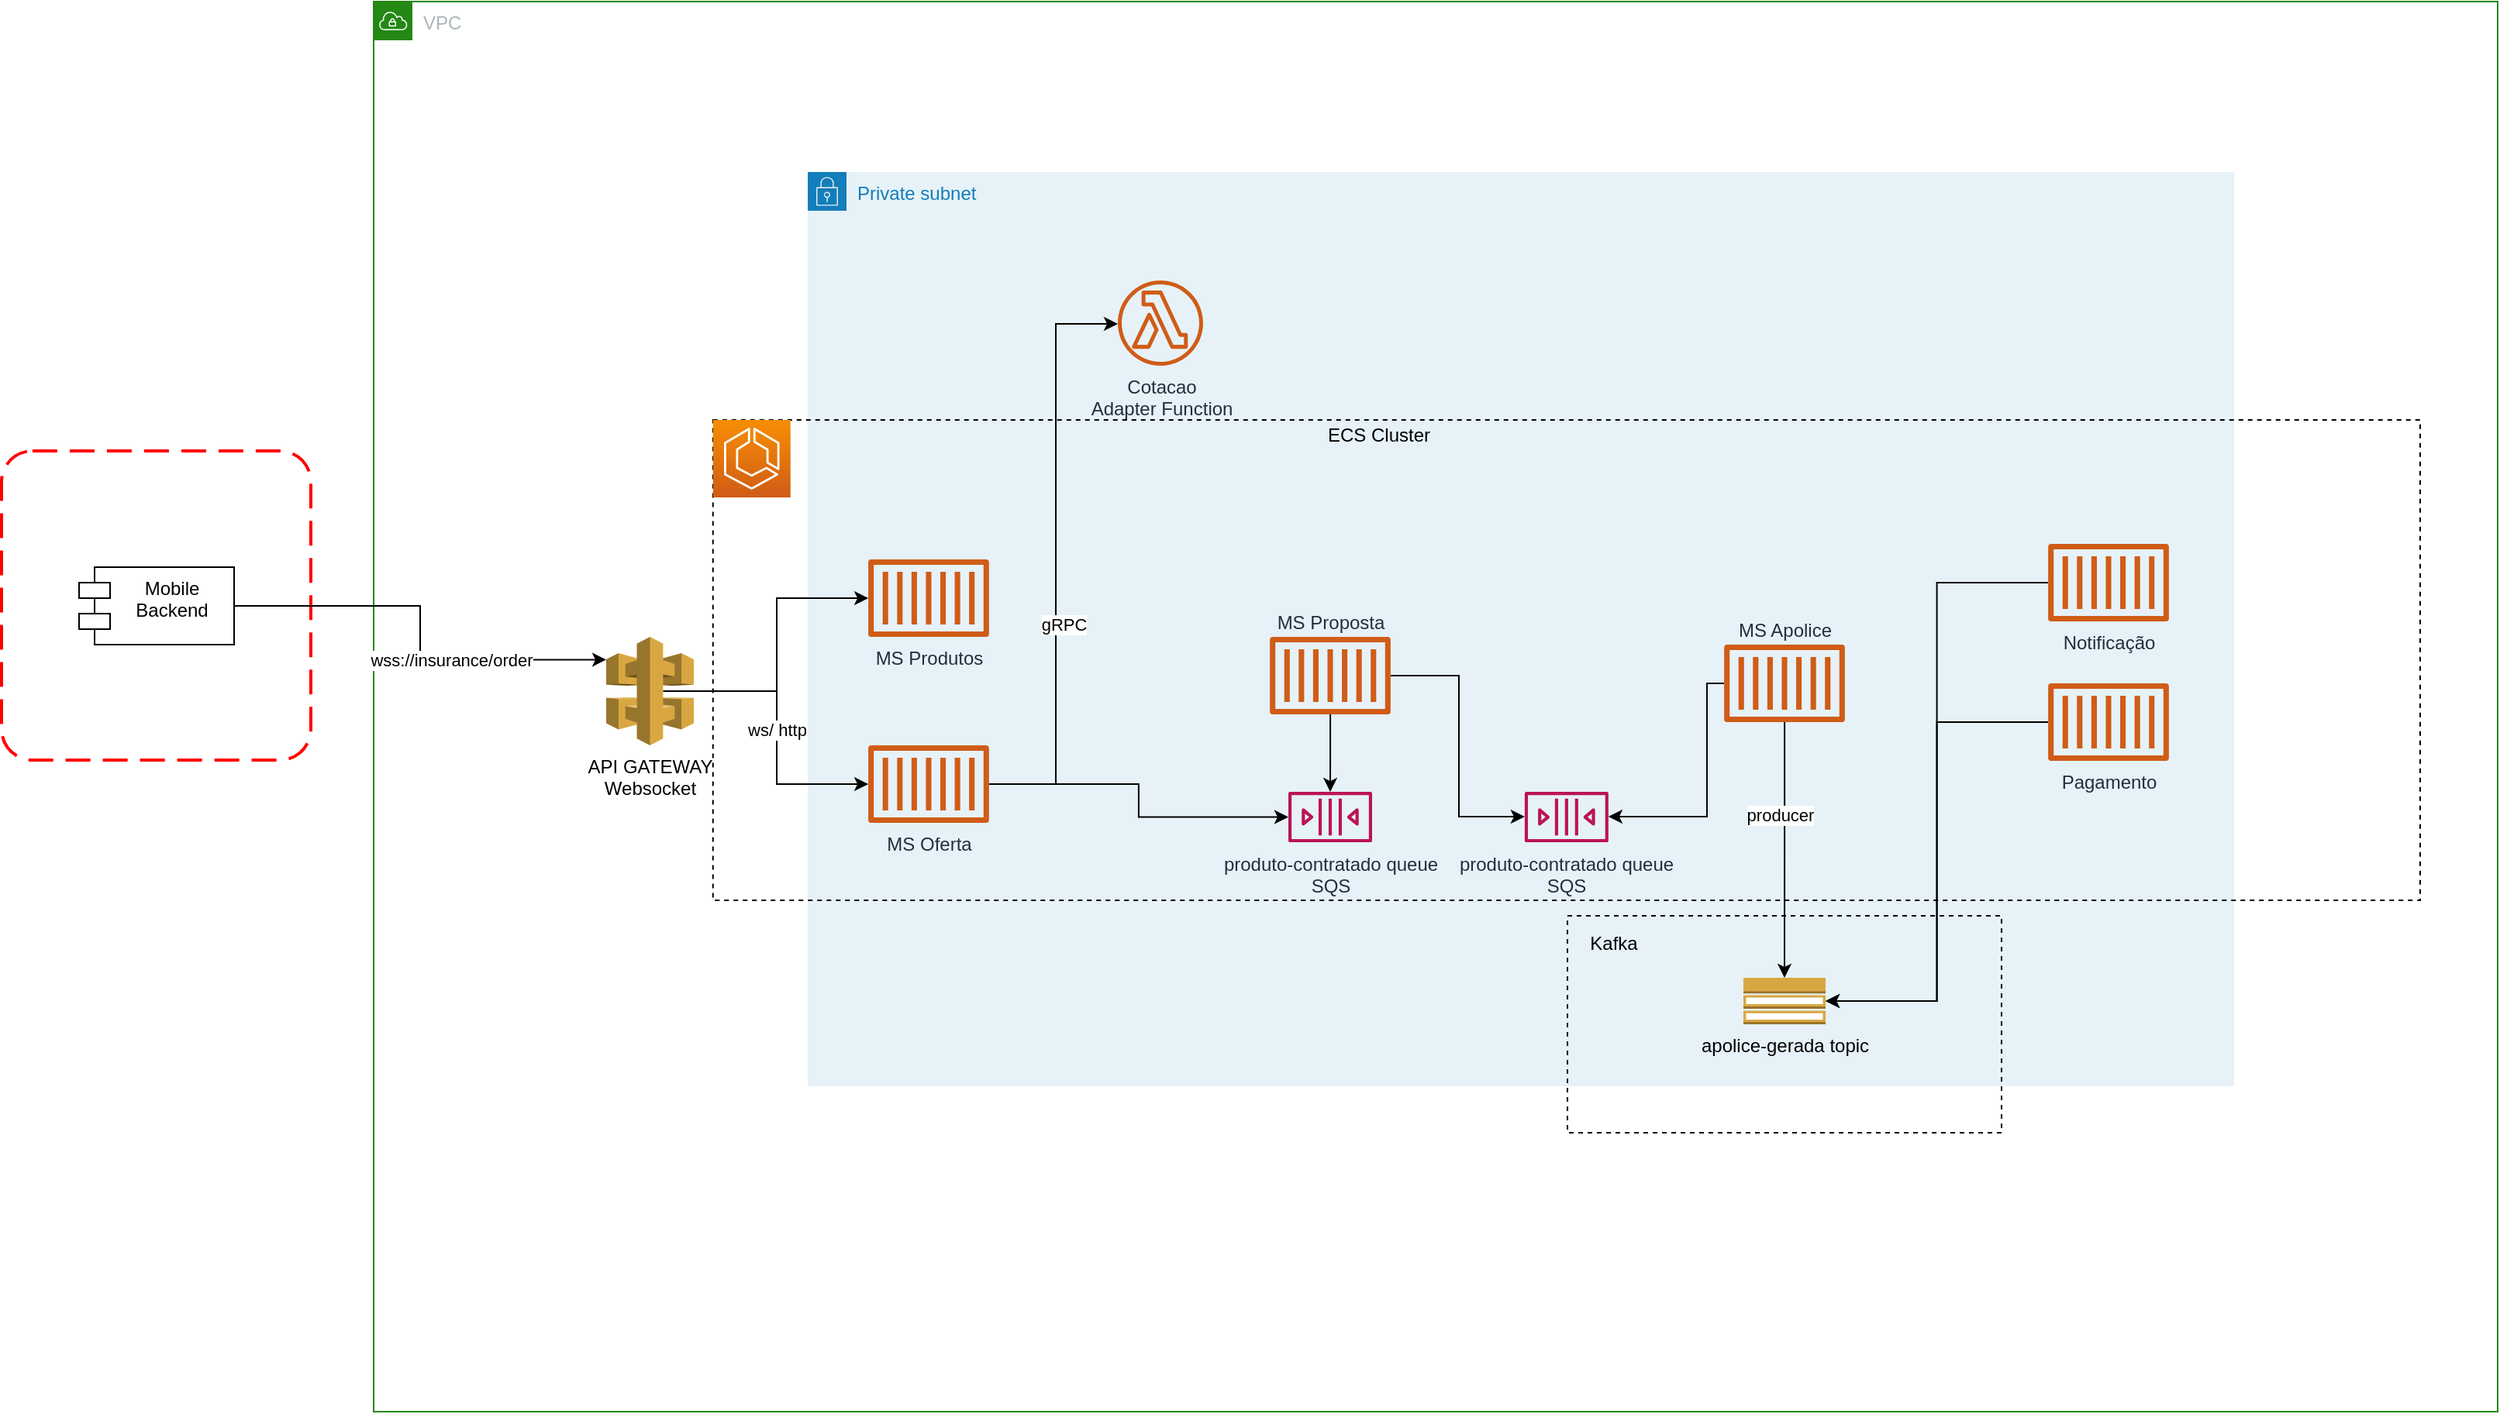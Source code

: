 <mxfile version="14.9.3" type="github" pages="2">
  <diagram name="Diagram" id="b5b7bab2-c9e2-2cf4-8b2a-24fd1a2a6d21">
    <mxGraphModel dx="1773" dy="529" grid="1" gridSize="10" guides="1" tooltips="1" connect="1" arrows="1" fold="1" page="1" pageScale="1" pageWidth="827" pageHeight="1169" background="#ffffff" math="0" shadow="0">
      <root>
        <mxCell id="0" />
        <mxCell id="1" parent="0" />
        <mxCell id="tvd1okN19O1a-mlgR9g5-1" value="VPC" style="points=[[0,0],[0.25,0],[0.5,0],[0.75,0],[1,0],[1,0.25],[1,0.5],[1,0.75],[1,1],[0.75,1],[0.5,1],[0.25,1],[0,1],[0,0.75],[0,0.5],[0,0.25]];outlineConnect=0;gradientColor=none;html=1;whiteSpace=wrap;fontSize=12;fontStyle=0;shape=mxgraph.aws4.group;grIcon=mxgraph.aws4.group_vpc;strokeColor=#248814;fillColor=none;verticalAlign=top;align=left;spacingLeft=30;fontColor=#AAB7B8;dashed=0;" parent="1" vertex="1">
          <mxGeometry x="140" y="170" width="1370" height="910" as="geometry" />
        </mxCell>
        <mxCell id="tvd1okN19O1a-mlgR9g5-3" value="Private subnet" style="points=[[0,0],[0.25,0],[0.5,0],[0.75,0],[1,0],[1,0.25],[1,0.5],[1,0.75],[1,1],[0.75,1],[0.5,1],[0.25,1],[0,1],[0,0.75],[0,0.5],[0,0.25]];outlineConnect=0;gradientColor=none;html=1;whiteSpace=wrap;fontSize=12;fontStyle=0;shape=mxgraph.aws4.group;grIcon=mxgraph.aws4.group_security_group;grStroke=0;strokeColor=#147EBA;fillColor=#E6F2F8;verticalAlign=top;align=left;spacingLeft=30;fontColor=#147EBA;dashed=0;" parent="1" vertex="1">
          <mxGeometry x="420" y="280" width="920" height="590" as="geometry" />
        </mxCell>
        <mxCell id="tvd1okN19O1a-mlgR9g5-6" value="" style="group" parent="1" vertex="1" connectable="0">
          <mxGeometry x="370" y="440" width="1090" height="328" as="geometry" />
        </mxCell>
        <mxCell id="tvd1okN19O1a-mlgR9g5-5" value="" style="whiteSpace=wrap;html=1;fillColor=none;dashed=1;" parent="tvd1okN19O1a-mlgR9g5-6" vertex="1">
          <mxGeometry x="-11.122" width="1101.122" height="310" as="geometry" />
        </mxCell>
        <mxCell id="tvd1okN19O1a-mlgR9g5-4" value="" style="outlineConnect=0;fontColor=#232F3E;gradientColor=#F78E04;gradientDirection=north;fillColor=#D05C17;strokeColor=#ffffff;dashed=0;verticalLabelPosition=bottom;verticalAlign=top;align=center;html=1;fontSize=12;fontStyle=0;aspect=fixed;shape=mxgraph.aws4.resourceIcon;resIcon=mxgraph.aws4.ecs;" parent="tvd1okN19O1a-mlgR9g5-6" vertex="1">
          <mxGeometry x="-11.122" width="50" height="50" as="geometry" />
        </mxCell>
        <mxCell id="tvd1okN19O1a-mlgR9g5-9" value="MS Produtos" style="outlineConnect=0;fontColor=#232F3E;gradientColor=none;fillColor=#D05C17;strokeColor=none;dashed=0;verticalLabelPosition=bottom;verticalAlign=top;align=center;html=1;fontSize=12;fontStyle=0;aspect=fixed;pointerEvents=1;shape=mxgraph.aws4.container_1;" parent="tvd1okN19O1a-mlgR9g5-6" vertex="1">
          <mxGeometry x="88.98" y="90" width="78" height="50" as="geometry" />
        </mxCell>
        <mxCell id="wl0AFMPT9J54D38UUOsd-7" style="edgeStyle=orthogonalEdgeStyle;rounded=0;orthogonalLoop=1;jettySize=auto;html=1;" parent="tvd1okN19O1a-mlgR9g5-6" source="tvd1okN19O1a-mlgR9g5-7" target="wl0AFMPT9J54D38UUOsd-6" edge="1">
          <mxGeometry relative="1" as="geometry" />
        </mxCell>
        <mxCell id="tvd1okN19O1a-mlgR9g5-7" value="MS Oferta" style="outlineConnect=0;fontColor=#232F3E;gradientColor=none;fillColor=#D05C17;strokeColor=none;dashed=0;verticalLabelPosition=bottom;verticalAlign=top;align=center;html=1;fontSize=12;fontStyle=0;aspect=fixed;pointerEvents=1;shape=mxgraph.aws4.container_1;" parent="tvd1okN19O1a-mlgR9g5-6" vertex="1">
          <mxGeometry x="88.98" y="210" width="78" height="50" as="geometry" />
        </mxCell>
        <mxCell id="wl0AFMPT9J54D38UUOsd-8" style="edgeStyle=orthogonalEdgeStyle;rounded=0;orthogonalLoop=1;jettySize=auto;html=1;" parent="tvd1okN19O1a-mlgR9g5-6" source="tvd1okN19O1a-mlgR9g5-8" target="wl0AFMPT9J54D38UUOsd-6" edge="1">
          <mxGeometry relative="1" as="geometry" />
        </mxCell>
        <mxCell id="wl0AFMPT9J54D38UUOsd-10" style="edgeStyle=orthogonalEdgeStyle;rounded=0;orthogonalLoop=1;jettySize=auto;html=1;" parent="tvd1okN19O1a-mlgR9g5-6" source="tvd1okN19O1a-mlgR9g5-8" target="wl0AFMPT9J54D38UUOsd-9" edge="1">
          <mxGeometry relative="1" as="geometry">
            <Array as="points">
              <mxPoint x="470" y="165" />
              <mxPoint x="470" y="256" />
            </Array>
          </mxGeometry>
        </mxCell>
        <mxCell id="tvd1okN19O1a-mlgR9g5-8" value="MS Proposta" style="outlineConnect=0;fontColor=#232F3E;gradientColor=none;fillColor=#D05C17;strokeColor=none;dashed=0;verticalLabelPosition=top;verticalAlign=bottom;align=center;html=1;fontSize=12;fontStyle=0;aspect=fixed;pointerEvents=1;shape=mxgraph.aws4.container_1;labelPosition=center;" parent="tvd1okN19O1a-mlgR9g5-6" vertex="1">
          <mxGeometry x="348" y="140" width="78" height="50" as="geometry" />
        </mxCell>
        <mxCell id="wl0AFMPT9J54D38UUOsd-6" value="produto-contratado queue&lt;br&gt;SQS" style="outlineConnect=0;fontColor=#232F3E;gradientColor=none;fillColor=#BC1356;strokeColor=none;dashed=0;verticalLabelPosition=bottom;verticalAlign=top;align=center;html=1;fontSize=12;fontStyle=0;aspect=fixed;pointerEvents=1;shape=mxgraph.aws4.queue;" parent="tvd1okN19O1a-mlgR9g5-6" vertex="1">
          <mxGeometry x="360" y="240" width="54" height="32.54" as="geometry" />
        </mxCell>
        <mxCell id="iYgJHh3t-7WdSJXqQDM3-1" style="edgeStyle=orthogonalEdgeStyle;rounded=0;orthogonalLoop=1;jettySize=auto;html=1;" parent="tvd1okN19O1a-mlgR9g5-6" source="tvd1okN19O1a-mlgR9g5-12" target="wl0AFMPT9J54D38UUOsd-9" edge="1">
          <mxGeometry relative="1" as="geometry">
            <Array as="points">
              <mxPoint x="630" y="170" />
              <mxPoint x="630" y="256" />
            </Array>
          </mxGeometry>
        </mxCell>
        <mxCell id="tvd1okN19O1a-mlgR9g5-12" value="MS Apolice" style="outlineConnect=0;fontColor=#232F3E;gradientColor=none;fillColor=#D05C17;strokeColor=none;dashed=0;verticalLabelPosition=top;verticalAlign=bottom;align=center;html=1;fontSize=12;fontStyle=0;aspect=fixed;pointerEvents=1;shape=mxgraph.aws4.container_1;labelPosition=center;" parent="tvd1okN19O1a-mlgR9g5-6" vertex="1">
          <mxGeometry x="641" y="145" width="78" height="50" as="geometry" />
        </mxCell>
        <mxCell id="wl0AFMPT9J54D38UUOsd-9" value="produto-contratado queue&lt;br&gt;SQS" style="outlineConnect=0;fontColor=#232F3E;gradientColor=none;fillColor=#BC1356;strokeColor=none;dashed=0;verticalLabelPosition=bottom;verticalAlign=top;align=center;html=1;fontSize=12;fontStyle=0;aspect=fixed;pointerEvents=1;shape=mxgraph.aws4.queue;" parent="tvd1okN19O1a-mlgR9g5-6" vertex="1">
          <mxGeometry x="512.44" y="240" width="54" height="32.54" as="geometry" />
        </mxCell>
        <mxCell id="tvd1okN19O1a-mlgR9g5-2" value="" style="rounded=1;arcSize=10;dashed=1;strokeColor=#ff0000;fillColor=none;gradientColor=none;dashPattern=8 4;strokeWidth=2;" parent="1" vertex="1">
          <mxGeometry x="-100" y="460" width="199.5" height="199.5" as="geometry" />
        </mxCell>
        <mxCell id="tvd1okN19O1a-mlgR9g5-14" value="ECS Cluster" style="text;html=1;resizable=0;autosize=1;align=center;verticalAlign=middle;points=[];fillColor=none;strokeColor=none;rounded=0;dashed=1;" parent="1" vertex="1">
          <mxGeometry x="748" y="440" width="80" height="20" as="geometry" />
        </mxCell>
        <mxCell id="Gdchr0kUo4fgMxnwDDe_-3" value="" style="whiteSpace=wrap;html=1;fillColor=none;dashed=1;" parent="1" vertex="1">
          <mxGeometry x="910" y="760" width="280" height="140" as="geometry" />
        </mxCell>
        <mxCell id="Gdchr0kUo4fgMxnwDDe_-13" value="apolice-gerada topic" style="outlineConnect=0;dashed=0;verticalLabelPosition=bottom;verticalAlign=top;align=center;html=1;shape=mxgraph.aws3.topic_2;fillColor=#D9A741;gradientColor=none;" parent="1" vertex="1">
          <mxGeometry x="1023.5" y="800" width="53" height="30" as="geometry" />
        </mxCell>
        <mxCell id="iYgJHh3t-7WdSJXqQDM3-5" style="edgeStyle=orthogonalEdgeStyle;rounded=0;orthogonalLoop=1;jettySize=auto;html=1;entryX=1;entryY=0.5;entryDx=0;entryDy=0;entryPerimeter=0;" parent="1" source="Gdchr0kUo4fgMxnwDDe_-21" target="Gdchr0kUo4fgMxnwDDe_-13" edge="1">
          <mxGeometry relative="1" as="geometry" />
        </mxCell>
        <mxCell id="Gdchr0kUo4fgMxnwDDe_-21" value="Notificação" style="outlineConnect=0;fontColor=#232F3E;gradientColor=none;fillColor=#D05C17;strokeColor=none;dashed=0;verticalLabelPosition=bottom;verticalAlign=top;align=center;html=1;fontSize=12;fontStyle=0;aspect=fixed;pointerEvents=1;shape=mxgraph.aws4.container_1;" parent="1" vertex="1">
          <mxGeometry x="1220" y="520" width="78" height="50" as="geometry" />
        </mxCell>
        <mxCell id="iYgJHh3t-7WdSJXqQDM3-6" style="edgeStyle=orthogonalEdgeStyle;rounded=0;orthogonalLoop=1;jettySize=auto;html=1;entryX=1;entryY=0.5;entryDx=0;entryDy=0;entryPerimeter=0;" parent="1" source="Gdchr0kUo4fgMxnwDDe_-22" target="Gdchr0kUo4fgMxnwDDe_-13" edge="1">
          <mxGeometry relative="1" as="geometry" />
        </mxCell>
        <mxCell id="Gdchr0kUo4fgMxnwDDe_-22" value="Pagamento" style="outlineConnect=0;fontColor=#232F3E;gradientColor=none;fillColor=#D05C17;strokeColor=none;dashed=0;verticalLabelPosition=bottom;verticalAlign=top;align=center;html=1;fontSize=12;fontStyle=0;aspect=fixed;pointerEvents=1;shape=mxgraph.aws4.container_1;" parent="1" vertex="1">
          <mxGeometry x="1220" y="610" width="78" height="50" as="geometry" />
        </mxCell>
        <mxCell id="wl0AFMPT9J54D38UUOsd-1" style="edgeStyle=orthogonalEdgeStyle;rounded=0;orthogonalLoop=1;jettySize=auto;html=1;exitX=0.65;exitY=0.5;exitDx=0;exitDy=0;exitPerimeter=0;" parent="1" source="Gdchr0kUo4fgMxnwDDe_-34" target="tvd1okN19O1a-mlgR9g5-9" edge="1">
          <mxGeometry relative="1" as="geometry">
            <Array as="points">
              <mxPoint x="400" y="615" />
              <mxPoint x="400" y="555" />
            </Array>
          </mxGeometry>
        </mxCell>
        <mxCell id="wl0AFMPT9J54D38UUOsd-2" style="edgeStyle=orthogonalEdgeStyle;rounded=0;orthogonalLoop=1;jettySize=auto;html=1;exitX=0.65;exitY=0.5;exitDx=0;exitDy=0;exitPerimeter=0;" parent="1" source="Gdchr0kUo4fgMxnwDDe_-34" target="tvd1okN19O1a-mlgR9g5-7" edge="1">
          <mxGeometry relative="1" as="geometry">
            <Array as="points">
              <mxPoint x="400" y="615" />
              <mxPoint x="400" y="675" />
            </Array>
          </mxGeometry>
        </mxCell>
        <mxCell id="iYgJHh3t-7WdSJXqQDM3-7" value="ws/ http" style="edgeLabel;html=1;align=center;verticalAlign=middle;resizable=0;points=[];" parent="wl0AFMPT9J54D38UUOsd-2" vertex="1" connectable="0">
          <mxGeometry x="-0.467" y="-2" relative="1" as="geometry">
            <mxPoint x="22" y="23" as="offset" />
          </mxGeometry>
        </mxCell>
        <mxCell id="Gdchr0kUo4fgMxnwDDe_-34" value="API GATEWAY&lt;br&gt;Websocket" style="outlineConnect=0;dashed=0;verticalLabelPosition=bottom;verticalAlign=top;align=center;html=1;shape=mxgraph.aws3.api_gateway;fillColor=#D9A741;gradientColor=none;" parent="1" vertex="1">
          <mxGeometry x="290" y="580" width="56.5" height="70" as="geometry" />
        </mxCell>
        <mxCell id="Gdchr0kUo4fgMxnwDDe_-37" style="edgeStyle=orthogonalEdgeStyle;rounded=0;sketch=0;jumpStyle=sharp;orthogonalLoop=1;jettySize=auto;html=1;exitX=1;exitY=0.5;exitDx=0;exitDy=0;entryX=0;entryY=0.21;entryDx=0;entryDy=0;entryPerimeter=0;shadow=0;" parent="1" source="Gdchr0kUo4fgMxnwDDe_-36" target="Gdchr0kUo4fgMxnwDDe_-34" edge="1">
          <mxGeometry relative="1" as="geometry" />
        </mxCell>
        <mxCell id="Gdchr0kUo4fgMxnwDDe_-38" value="wss://insurance/order" style="edgeLabel;html=1;align=center;verticalAlign=middle;resizable=0;points=[];" parent="Gdchr0kUo4fgMxnwDDe_-37" vertex="1" connectable="0">
          <mxGeometry x="0.272" relative="1" as="geometry">
            <mxPoint as="offset" />
          </mxGeometry>
        </mxCell>
        <mxCell id="Gdchr0kUo4fgMxnwDDe_-36" value="Mobile&#xa;Backend" style="shape=module;align=left;spacingLeft=20;align=center;verticalAlign=top;" parent="1" vertex="1">
          <mxGeometry x="-50" y="535" width="100" height="50" as="geometry" />
        </mxCell>
        <mxCell id="iYgJHh3t-7WdSJXqQDM3-2" value="Kafka" style="text;html=1;strokeColor=none;fillColor=none;align=center;verticalAlign=middle;whiteSpace=wrap;rounded=0;" parent="1" vertex="1">
          <mxGeometry x="920" y="768" width="40" height="20" as="geometry" />
        </mxCell>
        <mxCell id="iYgJHh3t-7WdSJXqQDM3-3" style="edgeStyle=orthogonalEdgeStyle;rounded=0;orthogonalLoop=1;jettySize=auto;html=1;" parent="1" source="tvd1okN19O1a-mlgR9g5-12" target="Gdchr0kUo4fgMxnwDDe_-13" edge="1">
          <mxGeometry relative="1" as="geometry" />
        </mxCell>
        <mxCell id="iYgJHh3t-7WdSJXqQDM3-4" value="producer" style="edgeLabel;html=1;align=center;verticalAlign=middle;resizable=0;points=[];" parent="iYgJHh3t-7WdSJXqQDM3-3" vertex="1" connectable="0">
          <mxGeometry x="-0.272" y="-3" relative="1" as="geometry">
            <mxPoint as="offset" />
          </mxGeometry>
        </mxCell>
        <mxCell id="wl0AFMPT9J54D38UUOsd-11" value="Cotacao &lt;br&gt;Adapter Function" style="outlineConnect=0;fontColor=#232F3E;gradientColor=none;fillColor=#D05C17;strokeColor=none;dashed=0;verticalLabelPosition=bottom;verticalAlign=top;align=center;html=1;fontSize=12;fontStyle=0;aspect=fixed;pointerEvents=1;shape=mxgraph.aws4.lambda_function;" parent="1" vertex="1">
          <mxGeometry x="620" y="350" width="55" height="55" as="geometry" />
        </mxCell>
        <mxCell id="wl0AFMPT9J54D38UUOsd-4" style="edgeStyle=orthogonalEdgeStyle;rounded=0;orthogonalLoop=1;jettySize=auto;html=1;" parent="1" source="tvd1okN19O1a-mlgR9g5-7" target="wl0AFMPT9J54D38UUOsd-11" edge="1">
          <mxGeometry relative="1" as="geometry">
            <mxPoint x="610" y="605" as="targetPoint" />
            <Array as="points">
              <mxPoint x="580" y="675" />
              <mxPoint x="580" y="378" />
            </Array>
          </mxGeometry>
        </mxCell>
        <mxCell id="wl0AFMPT9J54D38UUOsd-5" value="gRPC" style="edgeLabel;html=1;align=center;verticalAlign=middle;resizable=0;points=[];" parent="wl0AFMPT9J54D38UUOsd-4" vertex="1" connectable="0">
          <mxGeometry x="-0.231" y="-5" relative="1" as="geometry">
            <mxPoint as="offset" />
          </mxGeometry>
        </mxCell>
      </root>
    </mxGraphModel>
  </diagram>
  <diagram id="hQ4bSKGDiyixmfQmKz6_" name="DDD">
    <mxGraphModel dx="1108" dy="2788" grid="1" gridSize="10" guides="1" tooltips="1" connect="1" arrows="1" fold="1" page="1" pageScale="1" pageWidth="827" pageHeight="1169" math="0" shadow="0">
      <root>
        <mxCell id="13yXxWtZKbe10SywwQQT-0" />
        <mxCell id="13yXxWtZKbe10SywwQQT-1" parent="13yXxWtZKbe10SywwQQT-0" />
        <mxCell id="13yXxWtZKbe10SywwQQT-38" style="edgeStyle=orthogonalEdgeStyle;orthogonalLoop=1;jettySize=auto;html=1;exitX=1;exitY=0.5;exitDx=0;exitDy=0;entryX=0;entryY=0.5;entryDx=0;entryDy=0;rounded=1;" parent="13yXxWtZKbe10SywwQQT-1" source="13yXxWtZKbe10SywwQQT-3" target="13yXxWtZKbe10SywwQQT-7" edge="1">
          <mxGeometry relative="1" as="geometry" />
        </mxCell>
        <mxCell id="13yXxWtZKbe10SywwQQT-42" value="D" style="edgeLabel;html=1;align=center;verticalAlign=middle;resizable=0;points=[];" parent="13yXxWtZKbe10SywwQQT-38" vertex="1" connectable="0">
          <mxGeometry x="-0.912" y="1" relative="1" as="geometry">
            <mxPoint x="1" as="offset" />
          </mxGeometry>
        </mxCell>
        <mxCell id="13yXxWtZKbe10SywwQQT-43" value="U" style="edgeLabel;html=1;align=center;verticalAlign=middle;resizable=0;points=[];" parent="13yXxWtZKbe10SywwQQT-38" vertex="1" connectable="0">
          <mxGeometry x="0.821" relative="1" as="geometry">
            <mxPoint as="offset" />
          </mxGeometry>
        </mxCell>
        <mxCell id="13yXxWtZKbe10SywwQQT-44" value="ACL" style="edgeLabel;html=1;align=center;verticalAlign=middle;resizable=0;points=[];" parent="13yXxWtZKbe10SywwQQT-38" vertex="1" connectable="0">
          <mxGeometry x="-0.793" y="-1" relative="1" as="geometry">
            <mxPoint x="-16.5" y="14" as="offset" />
          </mxGeometry>
        </mxCell>
        <mxCell id="13yXxWtZKbe10SywwQQT-56" style="edgeStyle=orthogonalEdgeStyle;orthogonalLoop=1;jettySize=auto;html=1;exitX=0.75;exitY=0;exitDx=0;exitDy=0;entryX=0;entryY=0.5;entryDx=0;entryDy=0;rounded=1;" parent="13yXxWtZKbe10SywwQQT-1" source="13yXxWtZKbe10SywwQQT-3" target="13yXxWtZKbe10SywwQQT-46" edge="1">
          <mxGeometry relative="1" as="geometry" />
        </mxCell>
        <mxCell id="13yXxWtZKbe10SywwQQT-57" value="ACL" style="edgeLabel;html=1;align=center;verticalAlign=middle;resizable=0;points=[];" parent="13yXxWtZKbe10SywwQQT-56" vertex="1" connectable="0">
          <mxGeometry x="-0.932" y="3" relative="1" as="geometry">
            <mxPoint as="offset" />
          </mxGeometry>
        </mxCell>
        <mxCell id="13yXxWtZKbe10SywwQQT-58" style="edgeStyle=orthogonalEdgeStyle;rounded=1;orthogonalLoop=1;jettySize=auto;html=1;exitX=0.5;exitY=1;exitDx=0;exitDy=0;entryX=0.5;entryY=0;entryDx=0;entryDy=0;" parent="13yXxWtZKbe10SywwQQT-1" source="13yXxWtZKbe10SywwQQT-3" target="13yXxWtZKbe10SywwQQT-11" edge="1">
          <mxGeometry relative="1" as="geometry" />
        </mxCell>
        <mxCell id="13yXxWtZKbe10SywwQQT-59" value="OHS/PL" style="edgeLabel;html=1;align=center;verticalAlign=middle;resizable=0;points=[];" parent="13yXxWtZKbe10SywwQQT-58" vertex="1" connectable="0">
          <mxGeometry x="-0.867" y="2" relative="1" as="geometry">
            <mxPoint as="offset" />
          </mxGeometry>
        </mxCell>
        <mxCell id="13yXxWtZKbe10SywwQQT-60" value="ACL" style="edgeLabel;html=1;align=center;verticalAlign=middle;resizable=0;points=[];" parent="13yXxWtZKbe10SywwQQT-58" vertex="1" connectable="0">
          <mxGeometry x="0.8" y="1" relative="1" as="geometry">
            <mxPoint as="offset" />
          </mxGeometry>
        </mxCell>
        <mxCell id="13yXxWtZKbe10SywwQQT-3" value="" style="rounded=1;whiteSpace=wrap;html=1;arcSize=6;" parent="13yXxWtZKbe10SywwQQT-1" vertex="1">
          <mxGeometry x="72.5" y="-1160" width="375" height="290" as="geometry" />
        </mxCell>
        <mxCell id="13yXxWtZKbe10SywwQQT-4" value="Market" style="text;html=1;strokeColor=none;fillColor=none;align=center;verticalAlign=middle;whiteSpace=wrap;rounded=0;" parent="13yXxWtZKbe10SywwQQT-1" vertex="1">
          <mxGeometry x="70" y="-1160" width="90" height="20" as="geometry" />
        </mxCell>
        <mxCell id="13yXxWtZKbe10SywwQQT-7" value="" style="rounded=1;whiteSpace=wrap;html=1;arcSize=6;" parent="13yXxWtZKbe10SywwQQT-1" vertex="1">
          <mxGeometry x="732.5" y="-1160" width="375" height="290" as="geometry" />
        </mxCell>
        <mxCell id="13yXxWtZKbe10SywwQQT-8" value="Products Management" style="text;html=1;strokeColor=none;fillColor=none;align=center;verticalAlign=middle;whiteSpace=wrap;rounded=0;" parent="13yXxWtZKbe10SywwQQT-1" vertex="1">
          <mxGeometry x="730" y="-1160" width="150" height="20" as="geometry" />
        </mxCell>
        <mxCell id="13yXxWtZKbe10SywwQQT-9" value="" style="rounded=1;whiteSpace=wrap;html=1;arcSize=6;" parent="13yXxWtZKbe10SywwQQT-1" vertex="1">
          <mxGeometry x="730" y="-720" width="375" height="270" as="geometry" />
        </mxCell>
        <mxCell id="13yXxWtZKbe10SywwQQT-10" value="Payments" style="text;html=1;strokeColor=none;fillColor=none;align=center;verticalAlign=middle;whiteSpace=wrap;rounded=0;" parent="13yXxWtZKbe10SywwQQT-1" vertex="1">
          <mxGeometry x="737.5" y="-720" width="65" height="20" as="geometry" />
        </mxCell>
        <mxCell id="13yXxWtZKbe10SywwQQT-62" style="edgeStyle=orthogonalEdgeStyle;rounded=1;orthogonalLoop=1;jettySize=auto;html=1;exitX=1;exitY=0.5;exitDx=0;exitDy=0;entryX=0;entryY=0.5;entryDx=0;entryDy=0;" parent="13yXxWtZKbe10SywwQQT-1" source="13yXxWtZKbe10SywwQQT-11" target="13yXxWtZKbe10SywwQQT-9" edge="1">
          <mxGeometry relative="1" as="geometry" />
        </mxCell>
        <mxCell id="13yXxWtZKbe10SywwQQT-63" value="OHS" style="edgeLabel;html=1;align=center;verticalAlign=middle;resizable=0;points=[];" parent="13yXxWtZKbe10SywwQQT-62" vertex="1" connectable="0">
          <mxGeometry x="-0.911" y="-1" relative="1" as="geometry">
            <mxPoint as="offset" />
          </mxGeometry>
        </mxCell>
        <mxCell id="13yXxWtZKbe10SywwQQT-64" value="ACL" style="edgeLabel;html=1;align=center;verticalAlign=middle;resizable=0;points=[];" parent="13yXxWtZKbe10SywwQQT-62" vertex="1" connectable="0">
          <mxGeometry x="0.922" y="-3" relative="1" as="geometry">
            <mxPoint x="1" as="offset" />
          </mxGeometry>
        </mxCell>
        <mxCell id="13yXxWtZKbe10SywwQQT-11" value="" style="rounded=1;whiteSpace=wrap;html=1;arcSize=6;" parent="13yXxWtZKbe10SywwQQT-1" vertex="1">
          <mxGeometry x="72.5" y="-720" width="375" height="270" as="geometry" />
        </mxCell>
        <mxCell id="13yXxWtZKbe10SywwQQT-12" value="Customer Management" style="text;html=1;strokeColor=none;fillColor=none;align=center;verticalAlign=middle;whiteSpace=wrap;rounded=0;" parent="13yXxWtZKbe10SywwQQT-1" vertex="1">
          <mxGeometry x="80" y="-720" width="132.5" height="20" as="geometry" />
        </mxCell>
        <mxCell id="13yXxWtZKbe10SywwQQT-13" value="Offer" style="rounded=1;whiteSpace=wrap;html=1;" parent="13yXxWtZKbe10SywwQQT-1" vertex="1">
          <mxGeometry x="92.5" y="-1140" width="80" height="30" as="geometry" />
        </mxCell>
        <mxCell id="13yXxWtZKbe10SywwQQT-14" value="Proposal" style="rounded=1;whiteSpace=wrap;html=1;" parent="13yXxWtZKbe10SywwQQT-1" vertex="1">
          <mxGeometry x="202.5" y="-1140" width="80" height="30" as="geometry" />
        </mxCell>
        <mxCell id="13yXxWtZKbe10SywwQQT-15" value="Quota" style="rounded=1;whiteSpace=wrap;html=1;" parent="13yXxWtZKbe10SywwQQT-1" vertex="1">
          <mxGeometry x="316.25" y="-1140" width="80" height="30" as="geometry" />
        </mxCell>
        <mxCell id="13yXxWtZKbe10SywwQQT-16" value="Policy" style="rounded=1;whiteSpace=wrap;html=1;" parent="13yXxWtZKbe10SywwQQT-1" vertex="1">
          <mxGeometry x="80" y="-690" width="80" height="30" as="geometry" />
        </mxCell>
        <mxCell id="13yXxWtZKbe10SywwQQT-17" value="Insured" style="rounded=1;whiteSpace=wrap;html=1;" parent="13yXxWtZKbe10SywwQQT-1" vertex="1">
          <mxGeometry x="172.5" y="-690" width="80" height="30" as="geometry" />
        </mxCell>
        <mxCell id="13yXxWtZKbe10SywwQQT-18" value="Subscriber" style="rounded=1;whiteSpace=wrap;html=1;" parent="13yXxWtZKbe10SywwQQT-1" vertex="1">
          <mxGeometry x="267.5" y="-690" width="80" height="30" as="geometry" />
        </mxCell>
        <mxCell id="13yXxWtZKbe10SywwQQT-19" value="Dependent" style="rounded=1;whiteSpace=wrap;html=1;" parent="13yXxWtZKbe10SywwQQT-1" vertex="1">
          <mxGeometry x="362.5" y="-690" width="80" height="30" as="geometry" />
        </mxCell>
        <mxCell id="13yXxWtZKbe10SywwQQT-20" value="Address" style="rounded=1;whiteSpace=wrap;html=1;" parent="13yXxWtZKbe10SywwQQT-1" vertex="1">
          <mxGeometry x="80" y="-640" width="80" height="30" as="geometry" />
        </mxCell>
        <mxCell id="13yXxWtZKbe10SywwQQT-21" value="Cancellation" style="rounded=1;whiteSpace=wrap;html=1;" parent="13yXxWtZKbe10SywwQQT-1" vertex="1">
          <mxGeometry x="172.5" y="-640" width="80" height="30" as="geometry" />
        </mxCell>
        <mxCell id="13yXxWtZKbe10SywwQQT-22" value="Documents" style="rounded=1;whiteSpace=wrap;html=1;" parent="13yXxWtZKbe10SywwQQT-1" vertex="1">
          <mxGeometry x="267.5" y="-640" width="80" height="30" as="geometry" />
        </mxCell>
        <mxCell id="13yXxWtZKbe10SywwQQT-23" value="Questions" style="rounded=1;whiteSpace=wrap;html=1;" parent="13yXxWtZKbe10SywwQQT-1" vertex="1">
          <mxGeometry x="92.5" y="-1090" width="80" height="30" as="geometry" />
        </mxCell>
        <mxCell id="13yXxWtZKbe10SywwQQT-25" value="Product&lt;br&gt;Catalog" style="rounded=1;whiteSpace=wrap;html=1;" parent="13yXxWtZKbe10SywwQQT-1" vertex="1">
          <mxGeometry x="750" y="-1130" width="80" height="30" as="geometry" />
        </mxCell>
        <mxCell id="13yXxWtZKbe10SywwQQT-26" value="Coverage" style="rounded=1;whiteSpace=wrap;html=1;" parent="13yXxWtZKbe10SywwQQT-1" vertex="1">
          <mxGeometry x="847" y="-1130" width="80" height="30" as="geometry" />
        </mxCell>
        <mxCell id="13yXxWtZKbe10SywwQQT-27" value="Assistance" style="rounded=1;whiteSpace=wrap;html=1;" parent="13yXxWtZKbe10SywwQQT-1" vertex="1">
          <mxGeometry x="940" y="-1130" width="80" height="30" as="geometry" />
        </mxCell>
        <mxCell id="13yXxWtZKbe10SywwQQT-28" value="Assistance" style="rounded=1;whiteSpace=wrap;html=1;" parent="13yXxWtZKbe10SywwQQT-1" vertex="1">
          <mxGeometry x="750" y="-1080" width="80" height="30" as="geometry" />
        </mxCell>
        <mxCell id="13yXxWtZKbe10SywwQQT-29" value="Product Configuration" style="rounded=1;whiteSpace=wrap;html=1;" parent="13yXxWtZKbe10SywwQQT-1" vertex="1">
          <mxGeometry x="847" y="-1080" width="80" height="30" as="geometry" />
        </mxCell>
        <mxCell id="13yXxWtZKbe10SywwQQT-30" value="Payer" style="rounded=1;whiteSpace=wrap;html=1;" parent="13yXxWtZKbe10SywwQQT-1" vertex="1">
          <mxGeometry x="747.5" y="-690" width="80" height="30" as="geometry" />
        </mxCell>
        <mxCell id="13yXxWtZKbe10SywwQQT-31" value="Gateway&lt;br&gt;Provider" style="rounded=1;whiteSpace=wrap;html=1;" parent="13yXxWtZKbe10SywwQQT-1" vertex="1">
          <mxGeometry x="837.5" y="-690" width="80" height="30" as="geometry" />
        </mxCell>
        <mxCell id="13yXxWtZKbe10SywwQQT-32" value="Payment&lt;br&gt;Method" style="rounded=1;whiteSpace=wrap;html=1;" parent="13yXxWtZKbe10SywwQQT-1" vertex="1">
          <mxGeometry x="924.5" y="-690" width="80" height="30" as="geometry" />
        </mxCell>
        <mxCell id="13yXxWtZKbe10SywwQQT-33" value="Partners" style="rounded=1;whiteSpace=wrap;html=1;" parent="13yXxWtZKbe10SywwQQT-1" vertex="1">
          <mxGeometry x="940" y="-1080" width="80" height="30" as="geometry" />
        </mxCell>
        <mxCell id="13yXxWtZKbe10SywwQQT-35" value="Claims" style="rounded=1;whiteSpace=wrap;html=1;" parent="13yXxWtZKbe10SywwQQT-1" vertex="1">
          <mxGeometry x="80" y="-600" width="80" height="30" as="geometry" />
        </mxCell>
        <mxCell id="13yXxWtZKbe10SywwQQT-36" value="Customer" style="rounded=1;whiteSpace=wrap;html=1;" parent="13yXxWtZKbe10SywwQQT-1" vertex="1">
          <mxGeometry x="316.25" y="-1090" width="80" height="30" as="geometry" />
        </mxCell>
        <mxCell id="13yXxWtZKbe10SywwQQT-37" value="Product" style="rounded=1;whiteSpace=wrap;html=1;" parent="13yXxWtZKbe10SywwQQT-1" vertex="1">
          <mxGeometry x="202.5" y="-1090" width="80" height="30" as="geometry" />
        </mxCell>
        <mxCell id="13yXxWtZKbe10SywwQQT-54" value="" style="group" parent="13yXxWtZKbe10SywwQQT-1" vertex="1" connectable="0">
          <mxGeometry x="740" y="-1330" width="377.5" height="60" as="geometry" />
        </mxCell>
        <mxCell id="13yXxWtZKbe10SywwQQT-46" value="" style="rounded=1;whiteSpace=wrap;html=1;arcSize=6;" parent="13yXxWtZKbe10SywwQQT-54" vertex="1">
          <mxGeometry x="2.5" width="375" height="60" as="geometry" />
        </mxCell>
        <mxCell id="13yXxWtZKbe10SywwQQT-47" value="Insurance Partners" style="text;html=1;strokeColor=none;fillColor=none;align=center;verticalAlign=middle;whiteSpace=wrap;rounded=0;" parent="13yXxWtZKbe10SywwQQT-54" vertex="1">
          <mxGeometry width="150" height="20" as="geometry" />
        </mxCell>
        <mxCell id="Bz9km_hph_d7FijljpOJ-0" value="Notification" style="rounded=1;whiteSpace=wrap;html=1;" vertex="1" parent="13yXxWtZKbe10SywwQQT-1">
          <mxGeometry x="172.5" y="-600" width="80" height="30" as="geometry" />
        </mxCell>
      </root>
    </mxGraphModel>
  </diagram>
</mxfile>
